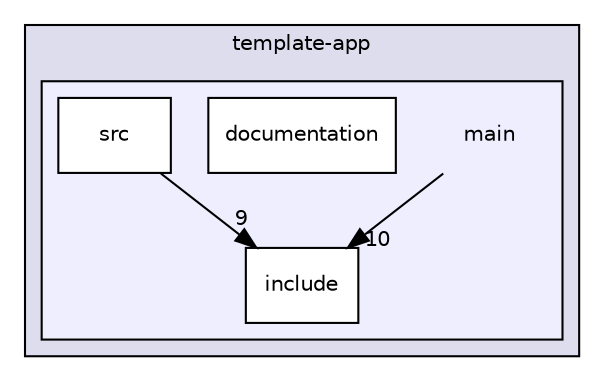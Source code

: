digraph "C:/esp/Projects/RGB/template-app/main" {
  compound=true
  node [ fontsize="10", fontname="Helvetica"];
  edge [ labelfontsize="10", labelfontname="Helvetica"];
  subgraph clusterdir_713169b69f5011e6e1a875dcc1184b22 {
    graph [ bgcolor="#ddddee", pencolor="black", label="template-app" fontname="Helvetica", fontsize="10", URL="dir_713169b69f5011e6e1a875dcc1184b22.html"]
  subgraph clusterdir_b773a3621535f0a6a9adb2d4fc2cfe2c {
    graph [ bgcolor="#eeeeff", pencolor="black", label="" URL="dir_b773a3621535f0a6a9adb2d4fc2cfe2c.html"];
    dir_b773a3621535f0a6a9adb2d4fc2cfe2c [shape=plaintext label="main"];
  dir_7e26ef5b4762be4f7f227bc2f2abbbc7 [shape=box label="documentation" fillcolor="white" style="filled" URL="dir_7e26ef5b4762be4f7f227bc2f2abbbc7.html"];
  dir_b434fc21e674fcd1c855fe82d27f7005 [shape=box label="include" fillcolor="white" style="filled" URL="dir_b434fc21e674fcd1c855fe82d27f7005.html"];
  dir_9df37e5d6f5694640c16ec2b8dd31023 [shape=box label="src" fillcolor="white" style="filled" URL="dir_9df37e5d6f5694640c16ec2b8dd31023.html"];
  }
  }
  dir_9df37e5d6f5694640c16ec2b8dd31023->dir_b434fc21e674fcd1c855fe82d27f7005 [headlabel="9", labeldistance=1.5 headhref="dir_000007_000006.html"];
  dir_b773a3621535f0a6a9adb2d4fc2cfe2c->dir_b434fc21e674fcd1c855fe82d27f7005 [headlabel="10", labeldistance=1.5 headhref="dir_000004_000006.html"];
}
